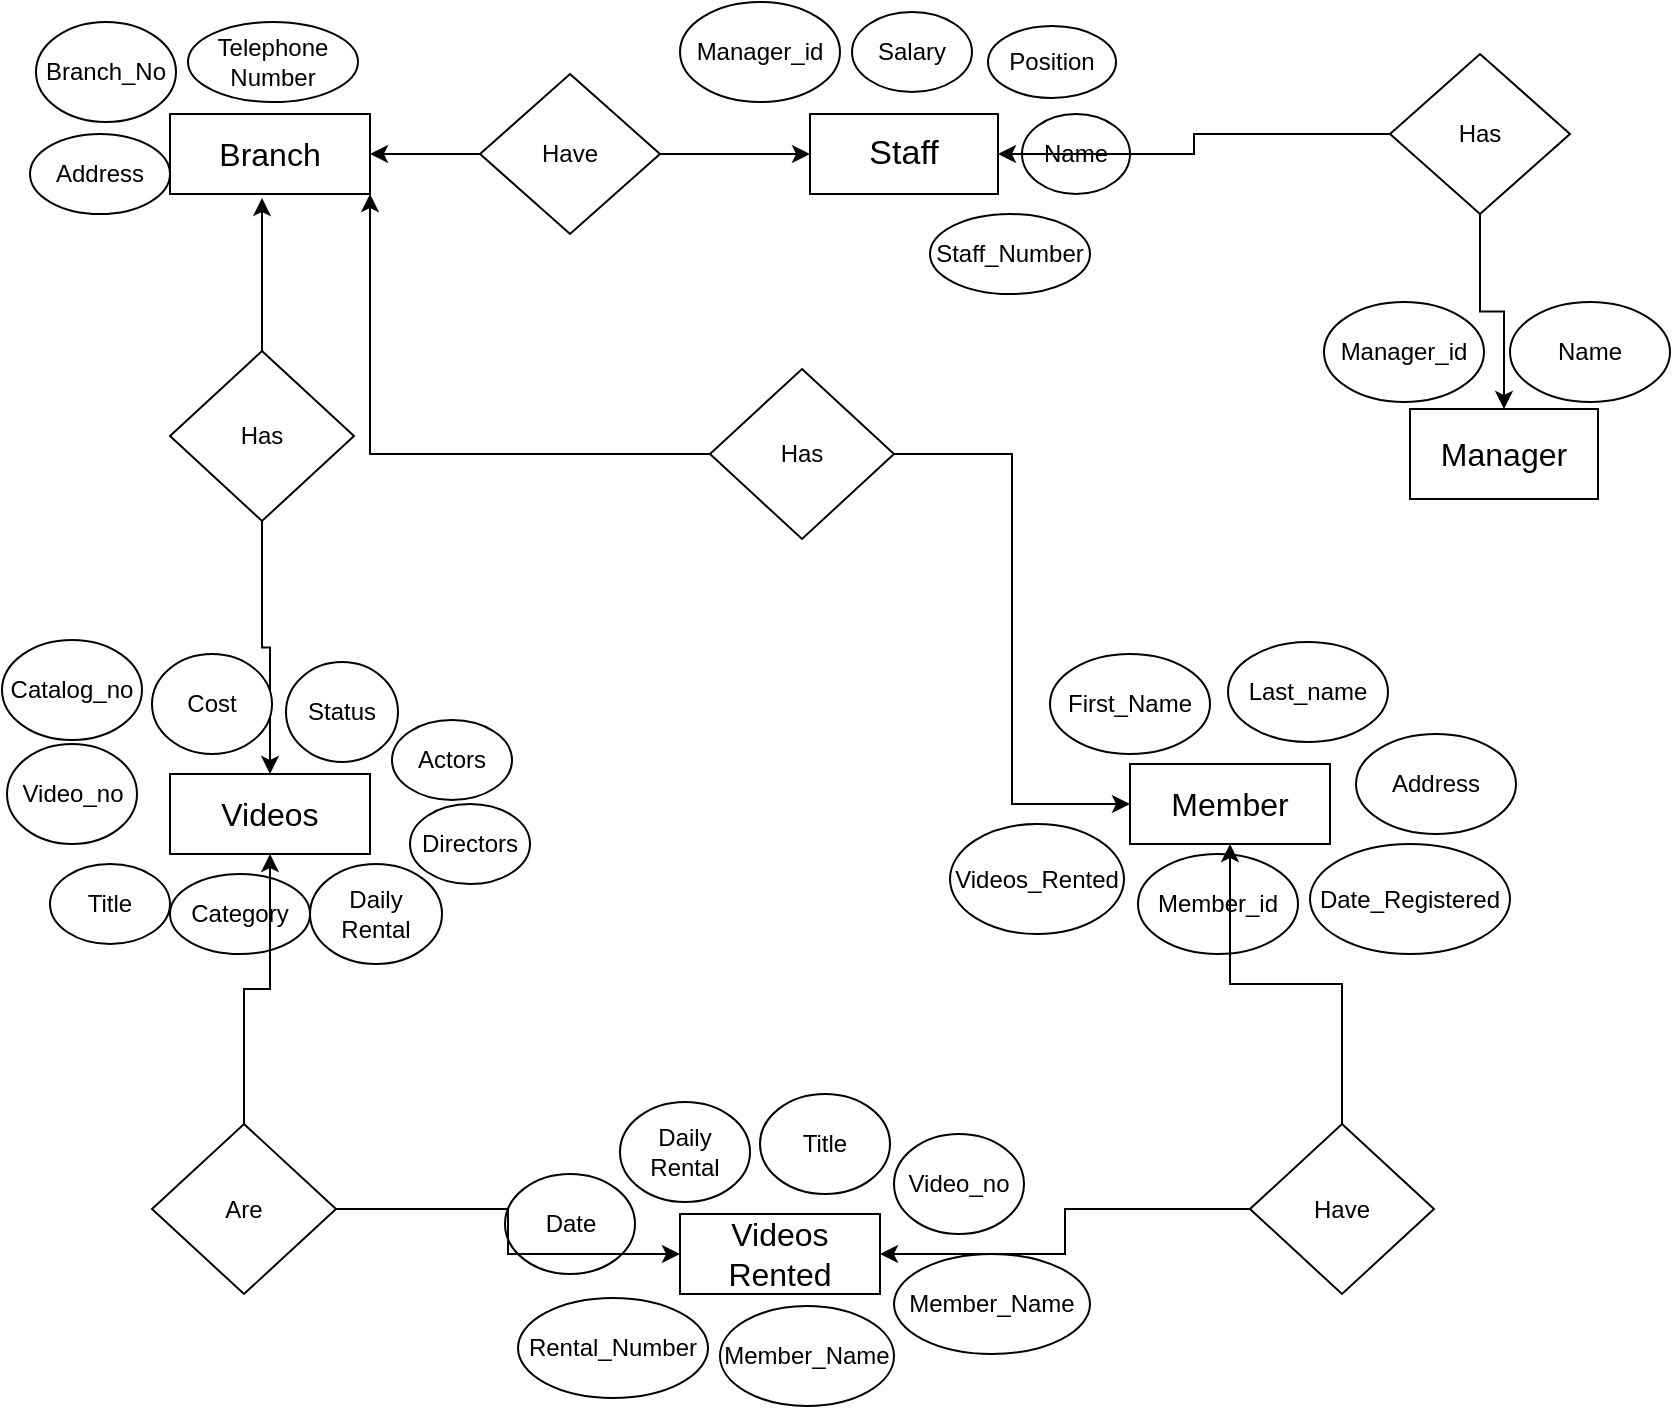 <mxfile version="24.0.6" type="device">
  <diagram id="R2lEEEUBdFMjLlhIrx00" name="Page-1">
    <mxGraphModel dx="926" dy="457" grid="1" gridSize="10" guides="1" tooltips="1" connect="1" arrows="1" fold="1" page="1" pageScale="1" pageWidth="850" pageHeight="1100" math="0" shadow="0" extFonts="Permanent Marker^https://fonts.googleapis.com/css?family=Permanent+Marker">
      <root>
        <mxCell id="0" />
        <mxCell id="1" parent="0" />
        <mxCell id="uy0GF8UawGPwoBMA5TrP-1" value="&lt;span style=&quot;font-size: 16px;&quot;&gt;Branch&lt;/span&gt;" style="rounded=0;whiteSpace=wrap;html=1;" parent="1" vertex="1">
          <mxGeometry x="90" y="60" width="100" height="40" as="geometry" />
        </mxCell>
        <mxCell id="uy0GF8UawGPwoBMA5TrP-3" value="&lt;span style=&quot;font-size: 16px;&quot;&gt;Videos&lt;/span&gt;" style="rounded=0;whiteSpace=wrap;html=1;" parent="1" vertex="1">
          <mxGeometry x="90" y="390" width="100" height="40" as="geometry" />
        </mxCell>
        <mxCell id="uy0GF8UawGPwoBMA5TrP-4" value="&lt;span style=&quot;font-size: 17px;&quot;&gt;Staff&lt;/span&gt;" style="rounded=0;whiteSpace=wrap;html=1;" parent="1" vertex="1">
          <mxGeometry x="410" y="60" width="94" height="40" as="geometry" />
        </mxCell>
        <mxCell id="gwpEr0MtwTVi1kcH5aPq-29" style="edgeStyle=orthogonalEdgeStyle;rounded=0;orthogonalLoop=1;jettySize=auto;html=1;" edge="1" parent="1">
          <mxGeometry relative="1" as="geometry">
            <mxPoint x="136" y="102" as="targetPoint" />
            <mxPoint x="136" y="179.5" as="sourcePoint" />
          </mxGeometry>
        </mxCell>
        <mxCell id="gwpEr0MtwTVi1kcH5aPq-30" style="edgeStyle=orthogonalEdgeStyle;rounded=0;orthogonalLoop=1;jettySize=auto;html=1;" edge="1" parent="1" source="uy0GF8UawGPwoBMA5TrP-8" target="uy0GF8UawGPwoBMA5TrP-3">
          <mxGeometry relative="1" as="geometry" />
        </mxCell>
        <mxCell id="uy0GF8UawGPwoBMA5TrP-8" value="Has" style="rhombus;whiteSpace=wrap;html=1;" parent="1" vertex="1">
          <mxGeometry x="90" y="178.5" width="92" height="85" as="geometry" />
        </mxCell>
        <mxCell id="gwpEr0MtwTVi1kcH5aPq-27" style="edgeStyle=orthogonalEdgeStyle;rounded=0;orthogonalLoop=1;jettySize=auto;html=1;entryX=0;entryY=0.5;entryDx=0;entryDy=0;" edge="1" parent="1" source="uy0GF8UawGPwoBMA5TrP-10" target="uy0GF8UawGPwoBMA5TrP-4">
          <mxGeometry relative="1" as="geometry" />
        </mxCell>
        <mxCell id="gwpEr0MtwTVi1kcH5aPq-28" style="edgeStyle=orthogonalEdgeStyle;rounded=0;orthogonalLoop=1;jettySize=auto;html=1;" edge="1" parent="1" source="uy0GF8UawGPwoBMA5TrP-10" target="uy0GF8UawGPwoBMA5TrP-1">
          <mxGeometry relative="1" as="geometry" />
        </mxCell>
        <mxCell id="uy0GF8UawGPwoBMA5TrP-10" value="Have" style="rhombus;whiteSpace=wrap;html=1;" parent="1" vertex="1">
          <mxGeometry x="245" y="40" width="90" height="80" as="geometry" />
        </mxCell>
        <mxCell id="uy0GF8UawGPwoBMA5TrP-11" value="Title" style="ellipse;whiteSpace=wrap;html=1;" parent="1" vertex="1">
          <mxGeometry x="30" y="435" width="60" height="40" as="geometry" />
        </mxCell>
        <mxCell id="uy0GF8UawGPwoBMA5TrP-13" value="Video_no" style="ellipse;whiteSpace=wrap;html=1;" parent="1" vertex="1">
          <mxGeometry x="8.5" y="375" width="65" height="50" as="geometry" />
        </mxCell>
        <mxCell id="uy0GF8UawGPwoBMA5TrP-14" value="Address" style="ellipse;whiteSpace=wrap;html=1;" parent="1" vertex="1">
          <mxGeometry x="20" y="70" width="70" height="40" as="geometry" />
        </mxCell>
        <mxCell id="uy0GF8UawGPwoBMA5TrP-16" value="Telephone Number" style="ellipse;whiteSpace=wrap;html=1;" parent="1" vertex="1">
          <mxGeometry x="99" y="14" width="85" height="40" as="geometry" />
        </mxCell>
        <mxCell id="uy0GF8UawGPwoBMA5TrP-17" value="Branch_No" style="ellipse;whiteSpace=wrap;html=1;" parent="1" vertex="1">
          <mxGeometry x="23" y="14" width="70" height="50" as="geometry" />
        </mxCell>
        <mxCell id="uy0GF8UawGPwoBMA5TrP-18" value="Daily Rental" style="ellipse;whiteSpace=wrap;html=1;" parent="1" vertex="1">
          <mxGeometry x="160" y="435" width="66" height="50" as="geometry" />
        </mxCell>
        <mxCell id="uy0GF8UawGPwoBMA5TrP-19" value="Catalog_no" style="ellipse;whiteSpace=wrap;html=1;" parent="1" vertex="1">
          <mxGeometry x="6" y="323" width="70" height="50" as="geometry" />
        </mxCell>
        <mxCell id="uy0GF8UawGPwoBMA5TrP-20" value="Category" style="ellipse;whiteSpace=wrap;html=1;" parent="1" vertex="1">
          <mxGeometry x="90" y="440" width="70" height="40" as="geometry" />
        </mxCell>
        <mxCell id="uy0GF8UawGPwoBMA5TrP-26" value="Staff_Number" style="ellipse;whiteSpace=wrap;html=1;" parent="1" vertex="1">
          <mxGeometry x="470" y="110" width="80" height="40" as="geometry" />
        </mxCell>
        <mxCell id="uy0GF8UawGPwoBMA5TrP-27" value="Manager_id" style="ellipse;whiteSpace=wrap;html=1;" parent="1" vertex="1">
          <mxGeometry x="345" y="4" width="80" height="50" as="geometry" />
        </mxCell>
        <mxCell id="uy0GF8UawGPwoBMA5TrP-28" value="Salary" style="ellipse;whiteSpace=wrap;html=1;" parent="1" vertex="1">
          <mxGeometry x="431" y="9" width="60" height="40" as="geometry" />
        </mxCell>
        <mxCell id="uy0GF8UawGPwoBMA5TrP-29" value="Position" style="ellipse;whiteSpace=wrap;html=1;" parent="1" vertex="1">
          <mxGeometry x="499" y="16" width="64" height="36" as="geometry" />
        </mxCell>
        <mxCell id="uy0GF8UawGPwoBMA5TrP-30" value="Name" style="ellipse;whiteSpace=wrap;html=1;" parent="1" vertex="1">
          <mxGeometry x="516" y="60" width="54" height="40" as="geometry" />
        </mxCell>
        <mxCell id="gwpEr0MtwTVi1kcH5aPq-25" style="edgeStyle=orthogonalEdgeStyle;rounded=0;orthogonalLoop=1;jettySize=auto;html=1;entryX=0.5;entryY=0;entryDx=0;entryDy=0;" edge="1" parent="1" source="uy0GF8UawGPwoBMA5TrP-31" target="InuCTCcmWIm787fTvmFc-1">
          <mxGeometry relative="1" as="geometry" />
        </mxCell>
        <mxCell id="gwpEr0MtwTVi1kcH5aPq-26" style="edgeStyle=orthogonalEdgeStyle;rounded=0;orthogonalLoop=1;jettySize=auto;html=1;entryX=1;entryY=0.5;entryDx=0;entryDy=0;" edge="1" parent="1" source="uy0GF8UawGPwoBMA5TrP-31" target="uy0GF8UawGPwoBMA5TrP-4">
          <mxGeometry relative="1" as="geometry" />
        </mxCell>
        <mxCell id="uy0GF8UawGPwoBMA5TrP-31" value="Has" style="rhombus;whiteSpace=wrap;html=1;" parent="1" vertex="1">
          <mxGeometry x="700" y="30" width="90" height="80" as="geometry" />
        </mxCell>
        <mxCell id="InuCTCcmWIm787fTvmFc-1" value="&lt;span style=&quot;font-size: 16px;&quot;&gt;Manager&lt;/span&gt;" style="rounded=0;whiteSpace=wrap;html=1;" parent="1" vertex="1">
          <mxGeometry x="710" y="207.5" width="94" height="45" as="geometry" />
        </mxCell>
        <mxCell id="InuCTCcmWIm787fTvmFc-2" value="Cost" style="ellipse;whiteSpace=wrap;html=1;" parent="1" vertex="1">
          <mxGeometry x="81" y="330" width="60" height="50" as="geometry" />
        </mxCell>
        <mxCell id="InuCTCcmWIm787fTvmFc-3" value="Status" style="ellipse;whiteSpace=wrap;html=1;" parent="1" vertex="1">
          <mxGeometry x="148" y="334" width="56" height="50" as="geometry" />
        </mxCell>
        <mxCell id="InuCTCcmWIm787fTvmFc-4" value="Actors" style="ellipse;whiteSpace=wrap;html=1;" parent="1" vertex="1">
          <mxGeometry x="201" y="363" width="60" height="40" as="geometry" />
        </mxCell>
        <mxCell id="InuCTCcmWIm787fTvmFc-5" value="Manager_id" style="ellipse;whiteSpace=wrap;html=1;" parent="1" vertex="1">
          <mxGeometry x="667" y="154" width="80" height="50" as="geometry" />
        </mxCell>
        <mxCell id="InuCTCcmWIm787fTvmFc-6" value="Name" style="ellipse;whiteSpace=wrap;html=1;" parent="1" vertex="1">
          <mxGeometry x="760" y="154" width="80" height="50" as="geometry" />
        </mxCell>
        <mxCell id="gwpEr0MtwTVi1kcH5aPq-1" value="Directors" style="ellipse;whiteSpace=wrap;html=1;" vertex="1" parent="1">
          <mxGeometry x="210" y="405" width="60" height="40" as="geometry" />
        </mxCell>
        <mxCell id="gwpEr0MtwTVi1kcH5aPq-2" value="&lt;span style=&quot;font-size: 16px;&quot;&gt;Member&lt;/span&gt;" style="rounded=0;whiteSpace=wrap;html=1;" vertex="1" parent="1">
          <mxGeometry x="570" y="385" width="100" height="40" as="geometry" />
        </mxCell>
        <mxCell id="gwpEr0MtwTVi1kcH5aPq-4" value="Videos_Rented" style="ellipse;whiteSpace=wrap;html=1;" vertex="1" parent="1">
          <mxGeometry x="480" y="415" width="87" height="55" as="geometry" />
        </mxCell>
        <mxCell id="gwpEr0MtwTVi1kcH5aPq-5" value="Member_id" style="ellipse;whiteSpace=wrap;html=1;" vertex="1" parent="1">
          <mxGeometry x="574" y="430" width="80" height="50" as="geometry" />
        </mxCell>
        <mxCell id="gwpEr0MtwTVi1kcH5aPq-6" value="Date_Registered" style="ellipse;whiteSpace=wrap;html=1;" vertex="1" parent="1">
          <mxGeometry x="660" y="425" width="100" height="55" as="geometry" />
        </mxCell>
        <mxCell id="gwpEr0MtwTVi1kcH5aPq-7" value="Address" style="ellipse;whiteSpace=wrap;html=1;" vertex="1" parent="1">
          <mxGeometry x="683" y="370" width="80" height="50" as="geometry" />
        </mxCell>
        <mxCell id="gwpEr0MtwTVi1kcH5aPq-8" value="Last_name" style="ellipse;whiteSpace=wrap;html=1;" vertex="1" parent="1">
          <mxGeometry x="619" y="324" width="80" height="50" as="geometry" />
        </mxCell>
        <mxCell id="gwpEr0MtwTVi1kcH5aPq-9" value="First_Name" style="ellipse;whiteSpace=wrap;html=1;" vertex="1" parent="1">
          <mxGeometry x="530" y="330" width="80" height="50" as="geometry" />
        </mxCell>
        <mxCell id="gwpEr0MtwTVi1kcH5aPq-31" style="edgeStyle=orthogonalEdgeStyle;rounded=0;orthogonalLoop=1;jettySize=auto;html=1;entryX=1;entryY=1;entryDx=0;entryDy=0;" edge="1" parent="1" source="gwpEr0MtwTVi1kcH5aPq-10" target="uy0GF8UawGPwoBMA5TrP-1">
          <mxGeometry relative="1" as="geometry" />
        </mxCell>
        <mxCell id="gwpEr0MtwTVi1kcH5aPq-32" style="edgeStyle=orthogonalEdgeStyle;rounded=0;orthogonalLoop=1;jettySize=auto;html=1;entryX=0;entryY=0.5;entryDx=0;entryDy=0;" edge="1" parent="1" source="gwpEr0MtwTVi1kcH5aPq-10" target="gwpEr0MtwTVi1kcH5aPq-2">
          <mxGeometry relative="1" as="geometry" />
        </mxCell>
        <mxCell id="gwpEr0MtwTVi1kcH5aPq-10" value="Has" style="rhombus;whiteSpace=wrap;html=1;" vertex="1" parent="1">
          <mxGeometry x="360" y="187.5" width="92" height="85" as="geometry" />
        </mxCell>
        <mxCell id="gwpEr0MtwTVi1kcH5aPq-11" value="&lt;span style=&quot;font-size: 16px;&quot;&gt;Videos Rented&lt;/span&gt;" style="rounded=0;whiteSpace=wrap;html=1;" vertex="1" parent="1">
          <mxGeometry x="345" y="610" width="100" height="40" as="geometry" />
        </mxCell>
        <mxCell id="gwpEr0MtwTVi1kcH5aPq-12" value="Daily Rental" style="ellipse;whiteSpace=wrap;html=1;" vertex="1" parent="1">
          <mxGeometry x="315" y="554" width="65" height="50" as="geometry" />
        </mxCell>
        <mxCell id="gwpEr0MtwTVi1kcH5aPq-13" value="Title" style="ellipse;whiteSpace=wrap;html=1;" vertex="1" parent="1">
          <mxGeometry x="385" y="550" width="65" height="50" as="geometry" />
        </mxCell>
        <mxCell id="gwpEr0MtwTVi1kcH5aPq-14" value="Video_no" style="ellipse;whiteSpace=wrap;html=1;" vertex="1" parent="1">
          <mxGeometry x="452" y="570" width="65" height="50" as="geometry" />
        </mxCell>
        <mxCell id="gwpEr0MtwTVi1kcH5aPq-15" value="Member_Name" style="ellipse;whiteSpace=wrap;html=1;" vertex="1" parent="1">
          <mxGeometry x="452" y="630" width="98" height="50" as="geometry" />
        </mxCell>
        <mxCell id="gwpEr0MtwTVi1kcH5aPq-16" value="Member_Name" style="ellipse;whiteSpace=wrap;html=1;" vertex="1" parent="1">
          <mxGeometry x="365" y="656" width="87" height="50" as="geometry" />
        </mxCell>
        <mxCell id="gwpEr0MtwTVi1kcH5aPq-17" value="Rental_Number" style="ellipse;whiteSpace=wrap;html=1;" vertex="1" parent="1">
          <mxGeometry x="264" y="652" width="95" height="50" as="geometry" />
        </mxCell>
        <mxCell id="gwpEr0MtwTVi1kcH5aPq-18" value="Date" style="ellipse;whiteSpace=wrap;html=1;" vertex="1" parent="1">
          <mxGeometry x="257.5" y="590" width="65" height="50" as="geometry" />
        </mxCell>
        <mxCell id="gwpEr0MtwTVi1kcH5aPq-23" style="edgeStyle=orthogonalEdgeStyle;rounded=0;orthogonalLoop=1;jettySize=auto;html=1;entryX=0;entryY=0.5;entryDx=0;entryDy=0;" edge="1" parent="1" source="gwpEr0MtwTVi1kcH5aPq-19" target="gwpEr0MtwTVi1kcH5aPq-11">
          <mxGeometry relative="1" as="geometry" />
        </mxCell>
        <mxCell id="gwpEr0MtwTVi1kcH5aPq-24" style="edgeStyle=orthogonalEdgeStyle;rounded=0;orthogonalLoop=1;jettySize=auto;html=1;" edge="1" parent="1" source="gwpEr0MtwTVi1kcH5aPq-19" target="uy0GF8UawGPwoBMA5TrP-3">
          <mxGeometry relative="1" as="geometry" />
        </mxCell>
        <mxCell id="gwpEr0MtwTVi1kcH5aPq-19" value="Are" style="rhombus;whiteSpace=wrap;html=1;" vertex="1" parent="1">
          <mxGeometry x="81" y="565" width="92" height="85" as="geometry" />
        </mxCell>
        <mxCell id="gwpEr0MtwTVi1kcH5aPq-21" style="edgeStyle=orthogonalEdgeStyle;rounded=0;orthogonalLoop=1;jettySize=auto;html=1;" edge="1" parent="1" source="gwpEr0MtwTVi1kcH5aPq-20" target="gwpEr0MtwTVi1kcH5aPq-2">
          <mxGeometry relative="1" as="geometry" />
        </mxCell>
        <mxCell id="gwpEr0MtwTVi1kcH5aPq-22" style="edgeStyle=orthogonalEdgeStyle;rounded=0;orthogonalLoop=1;jettySize=auto;html=1;entryX=1;entryY=0.5;entryDx=0;entryDy=0;" edge="1" parent="1" source="gwpEr0MtwTVi1kcH5aPq-20" target="gwpEr0MtwTVi1kcH5aPq-11">
          <mxGeometry relative="1" as="geometry" />
        </mxCell>
        <mxCell id="gwpEr0MtwTVi1kcH5aPq-20" value="Have" style="rhombus;whiteSpace=wrap;html=1;" vertex="1" parent="1">
          <mxGeometry x="630" y="565" width="92" height="85" as="geometry" />
        </mxCell>
      </root>
    </mxGraphModel>
  </diagram>
</mxfile>
